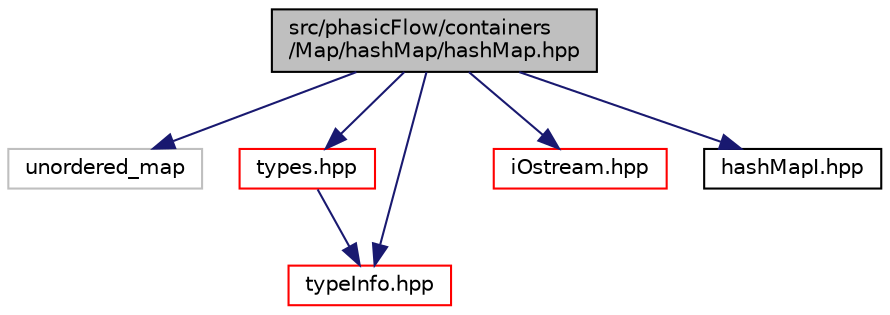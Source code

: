 digraph "src/phasicFlow/containers/Map/hashMap/hashMap.hpp"
{
 // LATEX_PDF_SIZE
  edge [fontname="Helvetica",fontsize="10",labelfontname="Helvetica",labelfontsize="10"];
  node [fontname="Helvetica",fontsize="10",shape=record];
  Node1 [label="src/phasicFlow/containers\l/Map/hashMap/hashMap.hpp",height=0.2,width=0.4,color="black", fillcolor="grey75", style="filled", fontcolor="black",tooltip=" "];
  Node1 -> Node2 [color="midnightblue",fontsize="10",style="solid",fontname="Helvetica"];
  Node2 [label="unordered_map",height=0.2,width=0.4,color="grey75", fillcolor="white", style="filled",tooltip=" "];
  Node1 -> Node3 [color="midnightblue",fontsize="10",style="solid",fontname="Helvetica"];
  Node3 [label="types.hpp",height=0.2,width=0.4,color="red", fillcolor="white", style="filled",URL="$types_8hpp.html",tooltip=" "];
  Node3 -> Node16 [color="midnightblue",fontsize="10",style="solid",fontname="Helvetica"];
  Node16 [label="typeInfo.hpp",height=0.2,width=0.4,color="red", fillcolor="white", style="filled",URL="$typeInfo_8hpp.html",tooltip=" "];
  Node1 -> Node16 [color="midnightblue",fontsize="10",style="solid",fontname="Helvetica"];
  Node1 -> Node22 [color="midnightblue",fontsize="10",style="solid",fontname="Helvetica"];
  Node22 [label="iOstream.hpp",height=0.2,width=0.4,color="red", fillcolor="white", style="filled",URL="$iOstream_8hpp.html",tooltip=" "];
  Node1 -> Node36 [color="midnightblue",fontsize="10",style="solid",fontname="Helvetica"];
  Node36 [label="hashMapI.hpp",height=0.2,width=0.4,color="black", fillcolor="white", style="filled",URL="$hashMapI_8hpp.html",tooltip=" "];
}
